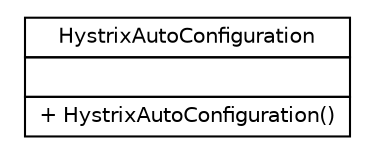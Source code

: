 #!/usr/local/bin/dot
#
# Class diagram 
# Generated by UMLGraph version R5_6-24-gf6e263 (http://www.umlgraph.org/)
#

digraph G {
	edge [fontname="Helvetica",fontsize=10,labelfontname="Helvetica",labelfontsize=10];
	node [fontname="Helvetica",fontsize=10,shape=plaintext];
	nodesep=0.25;
	ranksep=0.5;
	// com.yirendai.oss.lib.histrix.spring.config.HystrixAutoConfiguration
	c0 [label=<<table title="com.yirendai.oss.lib.histrix.spring.config.HystrixAutoConfiguration" border="0" cellborder="1" cellspacing="0" cellpadding="2" port="p" href="./HystrixAutoConfiguration.html">
		<tr><td><table border="0" cellspacing="0" cellpadding="1">
<tr><td align="center" balign="center"> HystrixAutoConfiguration </td></tr>
		</table></td></tr>
		<tr><td><table border="0" cellspacing="0" cellpadding="1">
<tr><td align="left" balign="left">  </td></tr>
		</table></td></tr>
		<tr><td><table border="0" cellspacing="0" cellpadding="1">
<tr><td align="left" balign="left"> + HystrixAutoConfiguration() </td></tr>
		</table></td></tr>
		</table>>, URL="./HystrixAutoConfiguration.html", fontname="Helvetica", fontcolor="black", fontsize=10.0];
}

